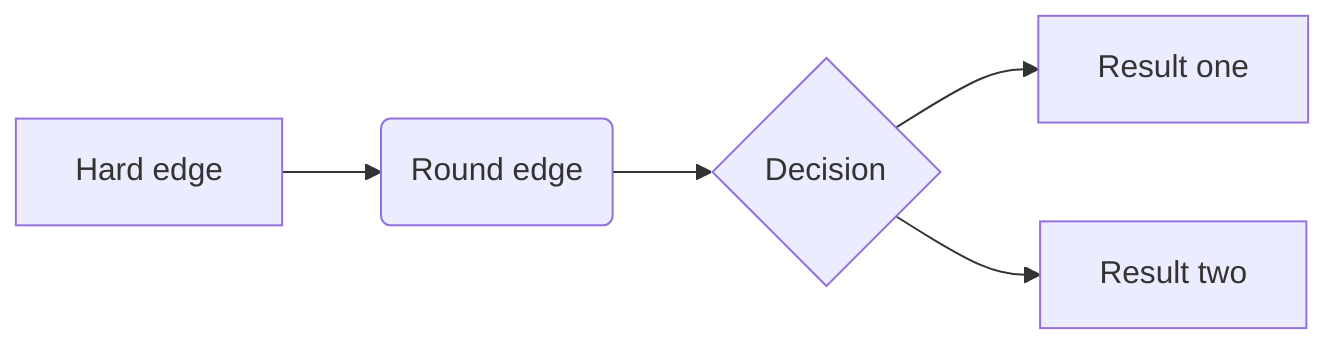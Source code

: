 flowchart LR
  A[Hard edge] --> B(Round edge)
  B --> C{Decision}
  C --> D[Result one]
  C --> E[Result two]